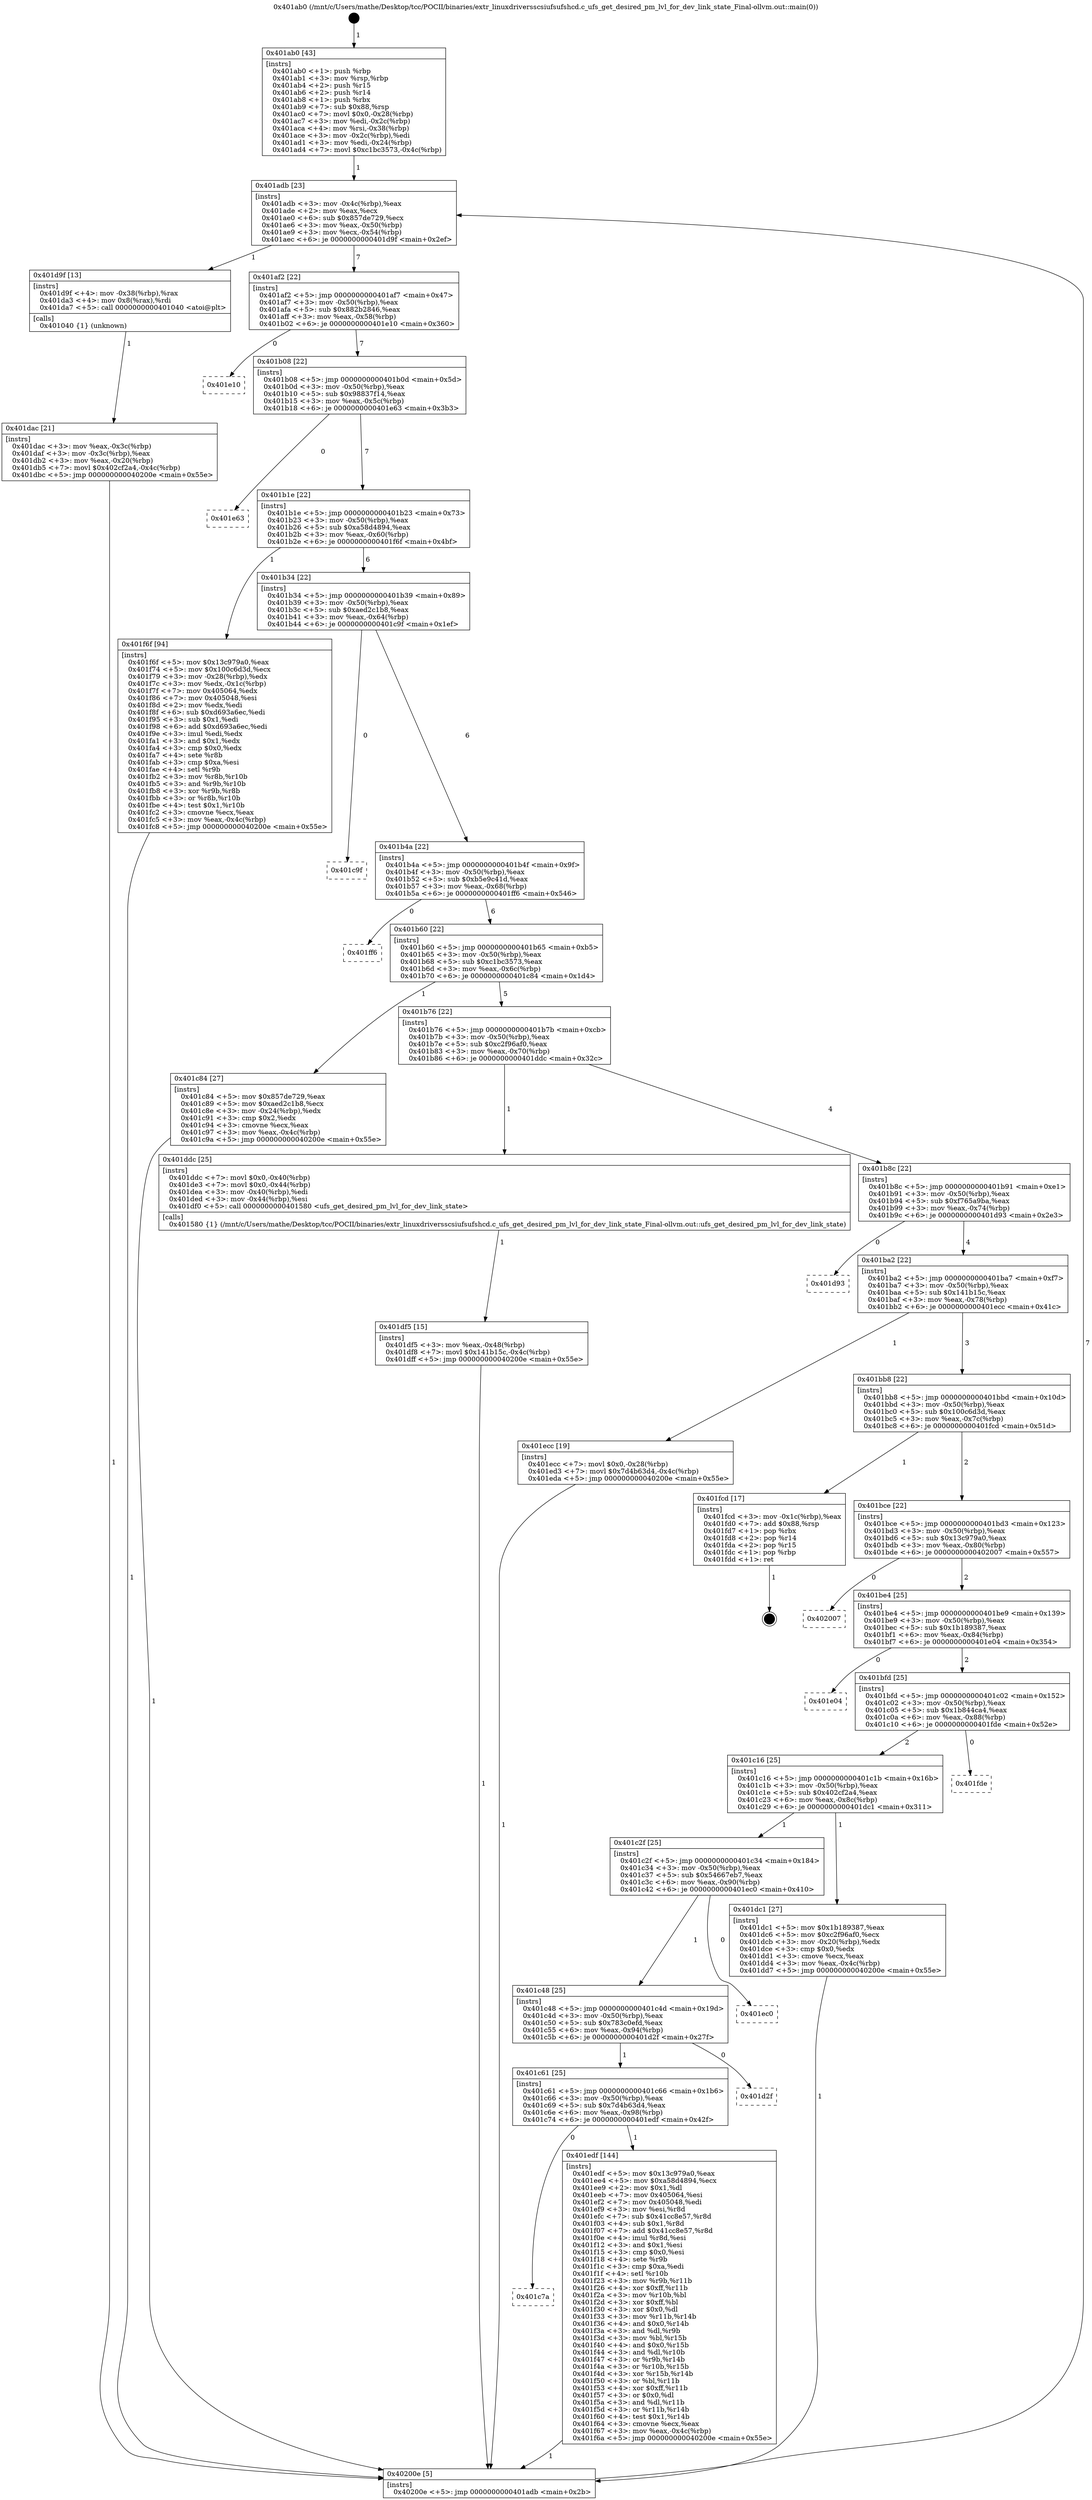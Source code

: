 digraph "0x401ab0" {
  label = "0x401ab0 (/mnt/c/Users/mathe/Desktop/tcc/POCII/binaries/extr_linuxdriversscsiufsufshcd.c_ufs_get_desired_pm_lvl_for_dev_link_state_Final-ollvm.out::main(0))"
  labelloc = "t"
  node[shape=record]

  Entry [label="",width=0.3,height=0.3,shape=circle,fillcolor=black,style=filled]
  "0x401adb" [label="{
     0x401adb [23]\l
     | [instrs]\l
     &nbsp;&nbsp;0x401adb \<+3\>: mov -0x4c(%rbp),%eax\l
     &nbsp;&nbsp;0x401ade \<+2\>: mov %eax,%ecx\l
     &nbsp;&nbsp;0x401ae0 \<+6\>: sub $0x857de729,%ecx\l
     &nbsp;&nbsp;0x401ae6 \<+3\>: mov %eax,-0x50(%rbp)\l
     &nbsp;&nbsp;0x401ae9 \<+3\>: mov %ecx,-0x54(%rbp)\l
     &nbsp;&nbsp;0x401aec \<+6\>: je 0000000000401d9f \<main+0x2ef\>\l
  }"]
  "0x401d9f" [label="{
     0x401d9f [13]\l
     | [instrs]\l
     &nbsp;&nbsp;0x401d9f \<+4\>: mov -0x38(%rbp),%rax\l
     &nbsp;&nbsp;0x401da3 \<+4\>: mov 0x8(%rax),%rdi\l
     &nbsp;&nbsp;0x401da7 \<+5\>: call 0000000000401040 \<atoi@plt\>\l
     | [calls]\l
     &nbsp;&nbsp;0x401040 \{1\} (unknown)\l
  }"]
  "0x401af2" [label="{
     0x401af2 [22]\l
     | [instrs]\l
     &nbsp;&nbsp;0x401af2 \<+5\>: jmp 0000000000401af7 \<main+0x47\>\l
     &nbsp;&nbsp;0x401af7 \<+3\>: mov -0x50(%rbp),%eax\l
     &nbsp;&nbsp;0x401afa \<+5\>: sub $0x882b2846,%eax\l
     &nbsp;&nbsp;0x401aff \<+3\>: mov %eax,-0x58(%rbp)\l
     &nbsp;&nbsp;0x401b02 \<+6\>: je 0000000000401e10 \<main+0x360\>\l
  }"]
  Exit [label="",width=0.3,height=0.3,shape=circle,fillcolor=black,style=filled,peripheries=2]
  "0x401e10" [label="{
     0x401e10\l
  }", style=dashed]
  "0x401b08" [label="{
     0x401b08 [22]\l
     | [instrs]\l
     &nbsp;&nbsp;0x401b08 \<+5\>: jmp 0000000000401b0d \<main+0x5d\>\l
     &nbsp;&nbsp;0x401b0d \<+3\>: mov -0x50(%rbp),%eax\l
     &nbsp;&nbsp;0x401b10 \<+5\>: sub $0x98837f14,%eax\l
     &nbsp;&nbsp;0x401b15 \<+3\>: mov %eax,-0x5c(%rbp)\l
     &nbsp;&nbsp;0x401b18 \<+6\>: je 0000000000401e63 \<main+0x3b3\>\l
  }"]
  "0x401c7a" [label="{
     0x401c7a\l
  }", style=dashed]
  "0x401e63" [label="{
     0x401e63\l
  }", style=dashed]
  "0x401b1e" [label="{
     0x401b1e [22]\l
     | [instrs]\l
     &nbsp;&nbsp;0x401b1e \<+5\>: jmp 0000000000401b23 \<main+0x73\>\l
     &nbsp;&nbsp;0x401b23 \<+3\>: mov -0x50(%rbp),%eax\l
     &nbsp;&nbsp;0x401b26 \<+5\>: sub $0xa58d4894,%eax\l
     &nbsp;&nbsp;0x401b2b \<+3\>: mov %eax,-0x60(%rbp)\l
     &nbsp;&nbsp;0x401b2e \<+6\>: je 0000000000401f6f \<main+0x4bf\>\l
  }"]
  "0x401edf" [label="{
     0x401edf [144]\l
     | [instrs]\l
     &nbsp;&nbsp;0x401edf \<+5\>: mov $0x13c979a0,%eax\l
     &nbsp;&nbsp;0x401ee4 \<+5\>: mov $0xa58d4894,%ecx\l
     &nbsp;&nbsp;0x401ee9 \<+2\>: mov $0x1,%dl\l
     &nbsp;&nbsp;0x401eeb \<+7\>: mov 0x405064,%esi\l
     &nbsp;&nbsp;0x401ef2 \<+7\>: mov 0x405048,%edi\l
     &nbsp;&nbsp;0x401ef9 \<+3\>: mov %esi,%r8d\l
     &nbsp;&nbsp;0x401efc \<+7\>: sub $0x41cc8e57,%r8d\l
     &nbsp;&nbsp;0x401f03 \<+4\>: sub $0x1,%r8d\l
     &nbsp;&nbsp;0x401f07 \<+7\>: add $0x41cc8e57,%r8d\l
     &nbsp;&nbsp;0x401f0e \<+4\>: imul %r8d,%esi\l
     &nbsp;&nbsp;0x401f12 \<+3\>: and $0x1,%esi\l
     &nbsp;&nbsp;0x401f15 \<+3\>: cmp $0x0,%esi\l
     &nbsp;&nbsp;0x401f18 \<+4\>: sete %r9b\l
     &nbsp;&nbsp;0x401f1c \<+3\>: cmp $0xa,%edi\l
     &nbsp;&nbsp;0x401f1f \<+4\>: setl %r10b\l
     &nbsp;&nbsp;0x401f23 \<+3\>: mov %r9b,%r11b\l
     &nbsp;&nbsp;0x401f26 \<+4\>: xor $0xff,%r11b\l
     &nbsp;&nbsp;0x401f2a \<+3\>: mov %r10b,%bl\l
     &nbsp;&nbsp;0x401f2d \<+3\>: xor $0xff,%bl\l
     &nbsp;&nbsp;0x401f30 \<+3\>: xor $0x0,%dl\l
     &nbsp;&nbsp;0x401f33 \<+3\>: mov %r11b,%r14b\l
     &nbsp;&nbsp;0x401f36 \<+4\>: and $0x0,%r14b\l
     &nbsp;&nbsp;0x401f3a \<+3\>: and %dl,%r9b\l
     &nbsp;&nbsp;0x401f3d \<+3\>: mov %bl,%r15b\l
     &nbsp;&nbsp;0x401f40 \<+4\>: and $0x0,%r15b\l
     &nbsp;&nbsp;0x401f44 \<+3\>: and %dl,%r10b\l
     &nbsp;&nbsp;0x401f47 \<+3\>: or %r9b,%r14b\l
     &nbsp;&nbsp;0x401f4a \<+3\>: or %r10b,%r15b\l
     &nbsp;&nbsp;0x401f4d \<+3\>: xor %r15b,%r14b\l
     &nbsp;&nbsp;0x401f50 \<+3\>: or %bl,%r11b\l
     &nbsp;&nbsp;0x401f53 \<+4\>: xor $0xff,%r11b\l
     &nbsp;&nbsp;0x401f57 \<+3\>: or $0x0,%dl\l
     &nbsp;&nbsp;0x401f5a \<+3\>: and %dl,%r11b\l
     &nbsp;&nbsp;0x401f5d \<+3\>: or %r11b,%r14b\l
     &nbsp;&nbsp;0x401f60 \<+4\>: test $0x1,%r14b\l
     &nbsp;&nbsp;0x401f64 \<+3\>: cmovne %ecx,%eax\l
     &nbsp;&nbsp;0x401f67 \<+3\>: mov %eax,-0x4c(%rbp)\l
     &nbsp;&nbsp;0x401f6a \<+5\>: jmp 000000000040200e \<main+0x55e\>\l
  }"]
  "0x401f6f" [label="{
     0x401f6f [94]\l
     | [instrs]\l
     &nbsp;&nbsp;0x401f6f \<+5\>: mov $0x13c979a0,%eax\l
     &nbsp;&nbsp;0x401f74 \<+5\>: mov $0x100c6d3d,%ecx\l
     &nbsp;&nbsp;0x401f79 \<+3\>: mov -0x28(%rbp),%edx\l
     &nbsp;&nbsp;0x401f7c \<+3\>: mov %edx,-0x1c(%rbp)\l
     &nbsp;&nbsp;0x401f7f \<+7\>: mov 0x405064,%edx\l
     &nbsp;&nbsp;0x401f86 \<+7\>: mov 0x405048,%esi\l
     &nbsp;&nbsp;0x401f8d \<+2\>: mov %edx,%edi\l
     &nbsp;&nbsp;0x401f8f \<+6\>: sub $0xd693a6ec,%edi\l
     &nbsp;&nbsp;0x401f95 \<+3\>: sub $0x1,%edi\l
     &nbsp;&nbsp;0x401f98 \<+6\>: add $0xd693a6ec,%edi\l
     &nbsp;&nbsp;0x401f9e \<+3\>: imul %edi,%edx\l
     &nbsp;&nbsp;0x401fa1 \<+3\>: and $0x1,%edx\l
     &nbsp;&nbsp;0x401fa4 \<+3\>: cmp $0x0,%edx\l
     &nbsp;&nbsp;0x401fa7 \<+4\>: sete %r8b\l
     &nbsp;&nbsp;0x401fab \<+3\>: cmp $0xa,%esi\l
     &nbsp;&nbsp;0x401fae \<+4\>: setl %r9b\l
     &nbsp;&nbsp;0x401fb2 \<+3\>: mov %r8b,%r10b\l
     &nbsp;&nbsp;0x401fb5 \<+3\>: and %r9b,%r10b\l
     &nbsp;&nbsp;0x401fb8 \<+3\>: xor %r9b,%r8b\l
     &nbsp;&nbsp;0x401fbb \<+3\>: or %r8b,%r10b\l
     &nbsp;&nbsp;0x401fbe \<+4\>: test $0x1,%r10b\l
     &nbsp;&nbsp;0x401fc2 \<+3\>: cmovne %ecx,%eax\l
     &nbsp;&nbsp;0x401fc5 \<+3\>: mov %eax,-0x4c(%rbp)\l
     &nbsp;&nbsp;0x401fc8 \<+5\>: jmp 000000000040200e \<main+0x55e\>\l
  }"]
  "0x401b34" [label="{
     0x401b34 [22]\l
     | [instrs]\l
     &nbsp;&nbsp;0x401b34 \<+5\>: jmp 0000000000401b39 \<main+0x89\>\l
     &nbsp;&nbsp;0x401b39 \<+3\>: mov -0x50(%rbp),%eax\l
     &nbsp;&nbsp;0x401b3c \<+5\>: sub $0xaed2c1b8,%eax\l
     &nbsp;&nbsp;0x401b41 \<+3\>: mov %eax,-0x64(%rbp)\l
     &nbsp;&nbsp;0x401b44 \<+6\>: je 0000000000401c9f \<main+0x1ef\>\l
  }"]
  "0x401c61" [label="{
     0x401c61 [25]\l
     | [instrs]\l
     &nbsp;&nbsp;0x401c61 \<+5\>: jmp 0000000000401c66 \<main+0x1b6\>\l
     &nbsp;&nbsp;0x401c66 \<+3\>: mov -0x50(%rbp),%eax\l
     &nbsp;&nbsp;0x401c69 \<+5\>: sub $0x7d4b63d4,%eax\l
     &nbsp;&nbsp;0x401c6e \<+6\>: mov %eax,-0x98(%rbp)\l
     &nbsp;&nbsp;0x401c74 \<+6\>: je 0000000000401edf \<main+0x42f\>\l
  }"]
  "0x401c9f" [label="{
     0x401c9f\l
  }", style=dashed]
  "0x401b4a" [label="{
     0x401b4a [22]\l
     | [instrs]\l
     &nbsp;&nbsp;0x401b4a \<+5\>: jmp 0000000000401b4f \<main+0x9f\>\l
     &nbsp;&nbsp;0x401b4f \<+3\>: mov -0x50(%rbp),%eax\l
     &nbsp;&nbsp;0x401b52 \<+5\>: sub $0xb5e9c41d,%eax\l
     &nbsp;&nbsp;0x401b57 \<+3\>: mov %eax,-0x68(%rbp)\l
     &nbsp;&nbsp;0x401b5a \<+6\>: je 0000000000401ff6 \<main+0x546\>\l
  }"]
  "0x401d2f" [label="{
     0x401d2f\l
  }", style=dashed]
  "0x401ff6" [label="{
     0x401ff6\l
  }", style=dashed]
  "0x401b60" [label="{
     0x401b60 [22]\l
     | [instrs]\l
     &nbsp;&nbsp;0x401b60 \<+5\>: jmp 0000000000401b65 \<main+0xb5\>\l
     &nbsp;&nbsp;0x401b65 \<+3\>: mov -0x50(%rbp),%eax\l
     &nbsp;&nbsp;0x401b68 \<+5\>: sub $0xc1bc3573,%eax\l
     &nbsp;&nbsp;0x401b6d \<+3\>: mov %eax,-0x6c(%rbp)\l
     &nbsp;&nbsp;0x401b70 \<+6\>: je 0000000000401c84 \<main+0x1d4\>\l
  }"]
  "0x401c48" [label="{
     0x401c48 [25]\l
     | [instrs]\l
     &nbsp;&nbsp;0x401c48 \<+5\>: jmp 0000000000401c4d \<main+0x19d\>\l
     &nbsp;&nbsp;0x401c4d \<+3\>: mov -0x50(%rbp),%eax\l
     &nbsp;&nbsp;0x401c50 \<+5\>: sub $0x783c0efd,%eax\l
     &nbsp;&nbsp;0x401c55 \<+6\>: mov %eax,-0x94(%rbp)\l
     &nbsp;&nbsp;0x401c5b \<+6\>: je 0000000000401d2f \<main+0x27f\>\l
  }"]
  "0x401c84" [label="{
     0x401c84 [27]\l
     | [instrs]\l
     &nbsp;&nbsp;0x401c84 \<+5\>: mov $0x857de729,%eax\l
     &nbsp;&nbsp;0x401c89 \<+5\>: mov $0xaed2c1b8,%ecx\l
     &nbsp;&nbsp;0x401c8e \<+3\>: mov -0x24(%rbp),%edx\l
     &nbsp;&nbsp;0x401c91 \<+3\>: cmp $0x2,%edx\l
     &nbsp;&nbsp;0x401c94 \<+3\>: cmovne %ecx,%eax\l
     &nbsp;&nbsp;0x401c97 \<+3\>: mov %eax,-0x4c(%rbp)\l
     &nbsp;&nbsp;0x401c9a \<+5\>: jmp 000000000040200e \<main+0x55e\>\l
  }"]
  "0x401b76" [label="{
     0x401b76 [22]\l
     | [instrs]\l
     &nbsp;&nbsp;0x401b76 \<+5\>: jmp 0000000000401b7b \<main+0xcb\>\l
     &nbsp;&nbsp;0x401b7b \<+3\>: mov -0x50(%rbp),%eax\l
     &nbsp;&nbsp;0x401b7e \<+5\>: sub $0xc2f96af0,%eax\l
     &nbsp;&nbsp;0x401b83 \<+3\>: mov %eax,-0x70(%rbp)\l
     &nbsp;&nbsp;0x401b86 \<+6\>: je 0000000000401ddc \<main+0x32c\>\l
  }"]
  "0x40200e" [label="{
     0x40200e [5]\l
     | [instrs]\l
     &nbsp;&nbsp;0x40200e \<+5\>: jmp 0000000000401adb \<main+0x2b\>\l
  }"]
  "0x401ab0" [label="{
     0x401ab0 [43]\l
     | [instrs]\l
     &nbsp;&nbsp;0x401ab0 \<+1\>: push %rbp\l
     &nbsp;&nbsp;0x401ab1 \<+3\>: mov %rsp,%rbp\l
     &nbsp;&nbsp;0x401ab4 \<+2\>: push %r15\l
     &nbsp;&nbsp;0x401ab6 \<+2\>: push %r14\l
     &nbsp;&nbsp;0x401ab8 \<+1\>: push %rbx\l
     &nbsp;&nbsp;0x401ab9 \<+7\>: sub $0x88,%rsp\l
     &nbsp;&nbsp;0x401ac0 \<+7\>: movl $0x0,-0x28(%rbp)\l
     &nbsp;&nbsp;0x401ac7 \<+3\>: mov %edi,-0x2c(%rbp)\l
     &nbsp;&nbsp;0x401aca \<+4\>: mov %rsi,-0x38(%rbp)\l
     &nbsp;&nbsp;0x401ace \<+3\>: mov -0x2c(%rbp),%edi\l
     &nbsp;&nbsp;0x401ad1 \<+3\>: mov %edi,-0x24(%rbp)\l
     &nbsp;&nbsp;0x401ad4 \<+7\>: movl $0xc1bc3573,-0x4c(%rbp)\l
  }"]
  "0x401dac" [label="{
     0x401dac [21]\l
     | [instrs]\l
     &nbsp;&nbsp;0x401dac \<+3\>: mov %eax,-0x3c(%rbp)\l
     &nbsp;&nbsp;0x401daf \<+3\>: mov -0x3c(%rbp),%eax\l
     &nbsp;&nbsp;0x401db2 \<+3\>: mov %eax,-0x20(%rbp)\l
     &nbsp;&nbsp;0x401db5 \<+7\>: movl $0x402cf2a4,-0x4c(%rbp)\l
     &nbsp;&nbsp;0x401dbc \<+5\>: jmp 000000000040200e \<main+0x55e\>\l
  }"]
  "0x401ec0" [label="{
     0x401ec0\l
  }", style=dashed]
  "0x401ddc" [label="{
     0x401ddc [25]\l
     | [instrs]\l
     &nbsp;&nbsp;0x401ddc \<+7\>: movl $0x0,-0x40(%rbp)\l
     &nbsp;&nbsp;0x401de3 \<+7\>: movl $0x0,-0x44(%rbp)\l
     &nbsp;&nbsp;0x401dea \<+3\>: mov -0x40(%rbp),%edi\l
     &nbsp;&nbsp;0x401ded \<+3\>: mov -0x44(%rbp),%esi\l
     &nbsp;&nbsp;0x401df0 \<+5\>: call 0000000000401580 \<ufs_get_desired_pm_lvl_for_dev_link_state\>\l
     | [calls]\l
     &nbsp;&nbsp;0x401580 \{1\} (/mnt/c/Users/mathe/Desktop/tcc/POCII/binaries/extr_linuxdriversscsiufsufshcd.c_ufs_get_desired_pm_lvl_for_dev_link_state_Final-ollvm.out::ufs_get_desired_pm_lvl_for_dev_link_state)\l
  }"]
  "0x401b8c" [label="{
     0x401b8c [22]\l
     | [instrs]\l
     &nbsp;&nbsp;0x401b8c \<+5\>: jmp 0000000000401b91 \<main+0xe1\>\l
     &nbsp;&nbsp;0x401b91 \<+3\>: mov -0x50(%rbp),%eax\l
     &nbsp;&nbsp;0x401b94 \<+5\>: sub $0xf765a9ba,%eax\l
     &nbsp;&nbsp;0x401b99 \<+3\>: mov %eax,-0x74(%rbp)\l
     &nbsp;&nbsp;0x401b9c \<+6\>: je 0000000000401d93 \<main+0x2e3\>\l
  }"]
  "0x401df5" [label="{
     0x401df5 [15]\l
     | [instrs]\l
     &nbsp;&nbsp;0x401df5 \<+3\>: mov %eax,-0x48(%rbp)\l
     &nbsp;&nbsp;0x401df8 \<+7\>: movl $0x141b15c,-0x4c(%rbp)\l
     &nbsp;&nbsp;0x401dff \<+5\>: jmp 000000000040200e \<main+0x55e\>\l
  }"]
  "0x401d93" [label="{
     0x401d93\l
  }", style=dashed]
  "0x401ba2" [label="{
     0x401ba2 [22]\l
     | [instrs]\l
     &nbsp;&nbsp;0x401ba2 \<+5\>: jmp 0000000000401ba7 \<main+0xf7\>\l
     &nbsp;&nbsp;0x401ba7 \<+3\>: mov -0x50(%rbp),%eax\l
     &nbsp;&nbsp;0x401baa \<+5\>: sub $0x141b15c,%eax\l
     &nbsp;&nbsp;0x401baf \<+3\>: mov %eax,-0x78(%rbp)\l
     &nbsp;&nbsp;0x401bb2 \<+6\>: je 0000000000401ecc \<main+0x41c\>\l
  }"]
  "0x401c2f" [label="{
     0x401c2f [25]\l
     | [instrs]\l
     &nbsp;&nbsp;0x401c2f \<+5\>: jmp 0000000000401c34 \<main+0x184\>\l
     &nbsp;&nbsp;0x401c34 \<+3\>: mov -0x50(%rbp),%eax\l
     &nbsp;&nbsp;0x401c37 \<+5\>: sub $0x54667eb7,%eax\l
     &nbsp;&nbsp;0x401c3c \<+6\>: mov %eax,-0x90(%rbp)\l
     &nbsp;&nbsp;0x401c42 \<+6\>: je 0000000000401ec0 \<main+0x410\>\l
  }"]
  "0x401ecc" [label="{
     0x401ecc [19]\l
     | [instrs]\l
     &nbsp;&nbsp;0x401ecc \<+7\>: movl $0x0,-0x28(%rbp)\l
     &nbsp;&nbsp;0x401ed3 \<+7\>: movl $0x7d4b63d4,-0x4c(%rbp)\l
     &nbsp;&nbsp;0x401eda \<+5\>: jmp 000000000040200e \<main+0x55e\>\l
  }"]
  "0x401bb8" [label="{
     0x401bb8 [22]\l
     | [instrs]\l
     &nbsp;&nbsp;0x401bb8 \<+5\>: jmp 0000000000401bbd \<main+0x10d\>\l
     &nbsp;&nbsp;0x401bbd \<+3\>: mov -0x50(%rbp),%eax\l
     &nbsp;&nbsp;0x401bc0 \<+5\>: sub $0x100c6d3d,%eax\l
     &nbsp;&nbsp;0x401bc5 \<+3\>: mov %eax,-0x7c(%rbp)\l
     &nbsp;&nbsp;0x401bc8 \<+6\>: je 0000000000401fcd \<main+0x51d\>\l
  }"]
  "0x401dc1" [label="{
     0x401dc1 [27]\l
     | [instrs]\l
     &nbsp;&nbsp;0x401dc1 \<+5\>: mov $0x1b189387,%eax\l
     &nbsp;&nbsp;0x401dc6 \<+5\>: mov $0xc2f96af0,%ecx\l
     &nbsp;&nbsp;0x401dcb \<+3\>: mov -0x20(%rbp),%edx\l
     &nbsp;&nbsp;0x401dce \<+3\>: cmp $0x0,%edx\l
     &nbsp;&nbsp;0x401dd1 \<+3\>: cmove %ecx,%eax\l
     &nbsp;&nbsp;0x401dd4 \<+3\>: mov %eax,-0x4c(%rbp)\l
     &nbsp;&nbsp;0x401dd7 \<+5\>: jmp 000000000040200e \<main+0x55e\>\l
  }"]
  "0x401fcd" [label="{
     0x401fcd [17]\l
     | [instrs]\l
     &nbsp;&nbsp;0x401fcd \<+3\>: mov -0x1c(%rbp),%eax\l
     &nbsp;&nbsp;0x401fd0 \<+7\>: add $0x88,%rsp\l
     &nbsp;&nbsp;0x401fd7 \<+1\>: pop %rbx\l
     &nbsp;&nbsp;0x401fd8 \<+2\>: pop %r14\l
     &nbsp;&nbsp;0x401fda \<+2\>: pop %r15\l
     &nbsp;&nbsp;0x401fdc \<+1\>: pop %rbp\l
     &nbsp;&nbsp;0x401fdd \<+1\>: ret\l
  }"]
  "0x401bce" [label="{
     0x401bce [22]\l
     | [instrs]\l
     &nbsp;&nbsp;0x401bce \<+5\>: jmp 0000000000401bd3 \<main+0x123\>\l
     &nbsp;&nbsp;0x401bd3 \<+3\>: mov -0x50(%rbp),%eax\l
     &nbsp;&nbsp;0x401bd6 \<+5\>: sub $0x13c979a0,%eax\l
     &nbsp;&nbsp;0x401bdb \<+3\>: mov %eax,-0x80(%rbp)\l
     &nbsp;&nbsp;0x401bde \<+6\>: je 0000000000402007 \<main+0x557\>\l
  }"]
  "0x401c16" [label="{
     0x401c16 [25]\l
     | [instrs]\l
     &nbsp;&nbsp;0x401c16 \<+5\>: jmp 0000000000401c1b \<main+0x16b\>\l
     &nbsp;&nbsp;0x401c1b \<+3\>: mov -0x50(%rbp),%eax\l
     &nbsp;&nbsp;0x401c1e \<+5\>: sub $0x402cf2a4,%eax\l
     &nbsp;&nbsp;0x401c23 \<+6\>: mov %eax,-0x8c(%rbp)\l
     &nbsp;&nbsp;0x401c29 \<+6\>: je 0000000000401dc1 \<main+0x311\>\l
  }"]
  "0x402007" [label="{
     0x402007\l
  }", style=dashed]
  "0x401be4" [label="{
     0x401be4 [25]\l
     | [instrs]\l
     &nbsp;&nbsp;0x401be4 \<+5\>: jmp 0000000000401be9 \<main+0x139\>\l
     &nbsp;&nbsp;0x401be9 \<+3\>: mov -0x50(%rbp),%eax\l
     &nbsp;&nbsp;0x401bec \<+5\>: sub $0x1b189387,%eax\l
     &nbsp;&nbsp;0x401bf1 \<+6\>: mov %eax,-0x84(%rbp)\l
     &nbsp;&nbsp;0x401bf7 \<+6\>: je 0000000000401e04 \<main+0x354\>\l
  }"]
  "0x401fde" [label="{
     0x401fde\l
  }", style=dashed]
  "0x401e04" [label="{
     0x401e04\l
  }", style=dashed]
  "0x401bfd" [label="{
     0x401bfd [25]\l
     | [instrs]\l
     &nbsp;&nbsp;0x401bfd \<+5\>: jmp 0000000000401c02 \<main+0x152\>\l
     &nbsp;&nbsp;0x401c02 \<+3\>: mov -0x50(%rbp),%eax\l
     &nbsp;&nbsp;0x401c05 \<+5\>: sub $0x1b844ca4,%eax\l
     &nbsp;&nbsp;0x401c0a \<+6\>: mov %eax,-0x88(%rbp)\l
     &nbsp;&nbsp;0x401c10 \<+6\>: je 0000000000401fde \<main+0x52e\>\l
  }"]
  Entry -> "0x401ab0" [label=" 1"]
  "0x401adb" -> "0x401d9f" [label=" 1"]
  "0x401adb" -> "0x401af2" [label=" 7"]
  "0x401fcd" -> Exit [label=" 1"]
  "0x401af2" -> "0x401e10" [label=" 0"]
  "0x401af2" -> "0x401b08" [label=" 7"]
  "0x401f6f" -> "0x40200e" [label=" 1"]
  "0x401b08" -> "0x401e63" [label=" 0"]
  "0x401b08" -> "0x401b1e" [label=" 7"]
  "0x401edf" -> "0x40200e" [label=" 1"]
  "0x401b1e" -> "0x401f6f" [label=" 1"]
  "0x401b1e" -> "0x401b34" [label=" 6"]
  "0x401c61" -> "0x401c7a" [label=" 0"]
  "0x401b34" -> "0x401c9f" [label=" 0"]
  "0x401b34" -> "0x401b4a" [label=" 6"]
  "0x401c61" -> "0x401edf" [label=" 1"]
  "0x401b4a" -> "0x401ff6" [label=" 0"]
  "0x401b4a" -> "0x401b60" [label=" 6"]
  "0x401c48" -> "0x401c61" [label=" 1"]
  "0x401b60" -> "0x401c84" [label=" 1"]
  "0x401b60" -> "0x401b76" [label=" 5"]
  "0x401c84" -> "0x40200e" [label=" 1"]
  "0x401ab0" -> "0x401adb" [label=" 1"]
  "0x40200e" -> "0x401adb" [label=" 7"]
  "0x401d9f" -> "0x401dac" [label=" 1"]
  "0x401dac" -> "0x40200e" [label=" 1"]
  "0x401c48" -> "0x401d2f" [label=" 0"]
  "0x401b76" -> "0x401ddc" [label=" 1"]
  "0x401b76" -> "0x401b8c" [label=" 4"]
  "0x401c2f" -> "0x401c48" [label=" 1"]
  "0x401b8c" -> "0x401d93" [label=" 0"]
  "0x401b8c" -> "0x401ba2" [label=" 4"]
  "0x401c2f" -> "0x401ec0" [label=" 0"]
  "0x401ba2" -> "0x401ecc" [label=" 1"]
  "0x401ba2" -> "0x401bb8" [label=" 3"]
  "0x401ecc" -> "0x40200e" [label=" 1"]
  "0x401bb8" -> "0x401fcd" [label=" 1"]
  "0x401bb8" -> "0x401bce" [label=" 2"]
  "0x401df5" -> "0x40200e" [label=" 1"]
  "0x401bce" -> "0x402007" [label=" 0"]
  "0x401bce" -> "0x401be4" [label=" 2"]
  "0x401dc1" -> "0x40200e" [label=" 1"]
  "0x401be4" -> "0x401e04" [label=" 0"]
  "0x401be4" -> "0x401bfd" [label=" 2"]
  "0x401c16" -> "0x401c2f" [label=" 1"]
  "0x401bfd" -> "0x401fde" [label=" 0"]
  "0x401bfd" -> "0x401c16" [label=" 2"]
  "0x401ddc" -> "0x401df5" [label=" 1"]
  "0x401c16" -> "0x401dc1" [label=" 1"]
}
